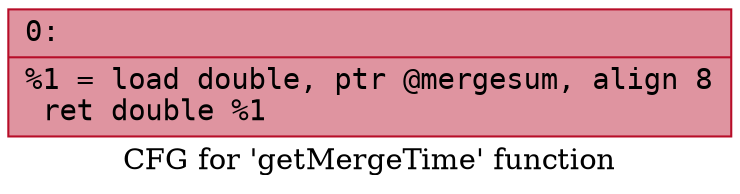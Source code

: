 digraph "CFG for 'getMergeTime' function" {
	label="CFG for 'getMergeTime' function";

	Node0x6000034640a0 [shape=record,color="#b70d28ff", style=filled, fillcolor="#b70d2870" fontname="Courier",label="{0:\l|  %1 = load double, ptr @mergesum, align 8\l  ret double %1\l}"];
}
